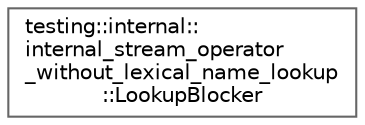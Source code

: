 digraph "Graphical Class Hierarchy"
{
 // LATEX_PDF_SIZE
  bgcolor="transparent";
  edge [fontname=Helvetica,fontsize=10,labelfontname=Helvetica,labelfontsize=10];
  node [fontname=Helvetica,fontsize=10,shape=box,height=0.2,width=0.4];
  rankdir="LR";
  Node0 [id="Node000000",label="testing::internal::\linternal_stream_operator\l_without_lexical_name_lookup\l::LookupBlocker",height=0.2,width=0.4,color="grey40", fillcolor="white", style="filled",URL="$structtesting_1_1internal_1_1internal__stream__operator__without__lexical__name__lookup_1_1LookupBlocker.html",tooltip=" "];
}
